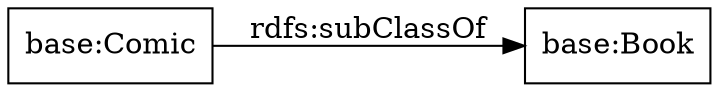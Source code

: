 digraph ar2dtool_diagram { 
rankdir=LR;
size="1000"
node [shape = rectangle, color="black"]; "base:Comic" "base:Book" ; /*classes style*/
	"base:Comic" -> "base:Book" [ label = "rdfs:subClassOf" ];

}
